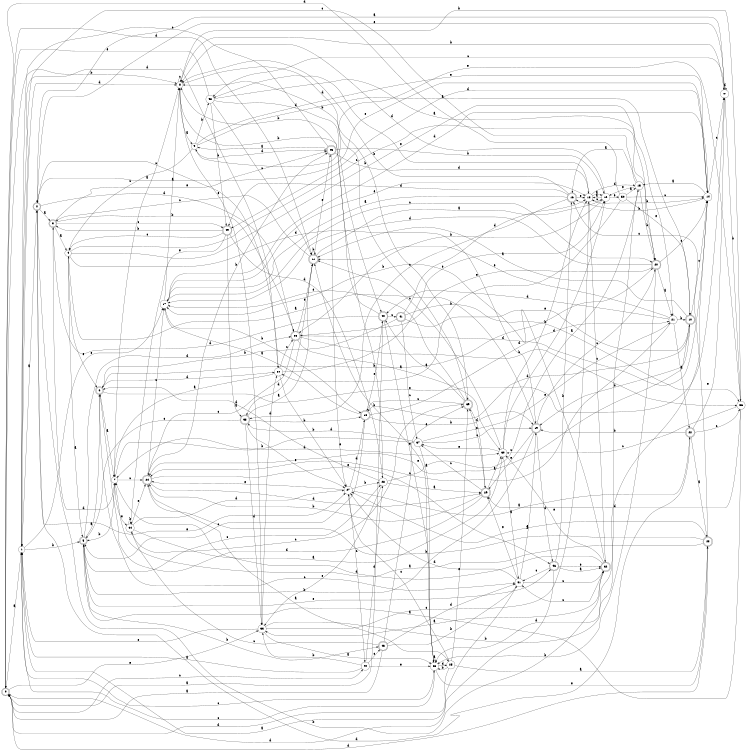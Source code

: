 digraph n41_8 {
__start0 [label="" shape="none"];

rankdir=LR;
size="8,5";

s0 [style="rounded,filled", color="black", fillcolor="white" shape="doublecircle", label="0"];
s1 [style="filled", color="black", fillcolor="white" shape="circle", label="1"];
s2 [style="rounded,filled", color="black", fillcolor="white" shape="doublecircle", label="2"];
s3 [style="rounded,filled", color="black", fillcolor="white" shape="doublecircle", label="3"];
s4 [style="filled", color="black", fillcolor="white" shape="circle", label="4"];
s5 [style="rounded,filled", color="black", fillcolor="white" shape="doublecircle", label="5"];
s6 [style="rounded,filled", color="black", fillcolor="white" shape="doublecircle", label="6"];
s7 [style="filled", color="black", fillcolor="white" shape="circle", label="7"];
s8 [style="filled", color="black", fillcolor="white" shape="circle", label="8"];
s9 [style="filled", color="black", fillcolor="white" shape="circle", label="9"];
s10 [style="rounded,filled", color="black", fillcolor="white" shape="doublecircle", label="10"];
s11 [style="rounded,filled", color="black", fillcolor="white" shape="doublecircle", label="11"];
s12 [style="filled", color="black", fillcolor="white" shape="circle", label="12"];
s13 [style="filled", color="black", fillcolor="white" shape="circle", label="13"];
s14 [style="filled", color="black", fillcolor="white" shape="circle", label="14"];
s15 [style="filled", color="black", fillcolor="white" shape="circle", label="15"];
s16 [style="rounded,filled", color="black", fillcolor="white" shape="doublecircle", label="16"];
s17 [style="filled", color="black", fillcolor="white" shape="circle", label="17"];
s18 [style="rounded,filled", color="black", fillcolor="white" shape="doublecircle", label="18"];
s19 [style="rounded,filled", color="black", fillcolor="white" shape="doublecircle", label="19"];
s20 [style="rounded,filled", color="black", fillcolor="white" shape="doublecircle", label="20"];
s21 [style="filled", color="black", fillcolor="white" shape="circle", label="21"];
s22 [style="rounded,filled", color="black", fillcolor="white" shape="doublecircle", label="22"];
s23 [style="rounded,filled", color="black", fillcolor="white" shape="doublecircle", label="23"];
s24 [style="rounded,filled", color="black", fillcolor="white" shape="doublecircle", label="24"];
s25 [style="filled", color="black", fillcolor="white" shape="circle", label="25"];
s26 [style="filled", color="black", fillcolor="white" shape="circle", label="26"];
s27 [style="filled", color="black", fillcolor="white" shape="circle", label="27"];
s28 [style="filled", color="black", fillcolor="white" shape="circle", label="28"];
s29 [style="rounded,filled", color="black", fillcolor="white" shape="doublecircle", label="29"];
s30 [style="filled", color="black", fillcolor="white" shape="circle", label="30"];
s31 [style="filled", color="black", fillcolor="white" shape="circle", label="31"];
s32 [style="rounded,filled", color="black", fillcolor="white" shape="doublecircle", label="32"];
s33 [style="filled", color="black", fillcolor="white" shape="circle", label="33"];
s34 [style="filled", color="black", fillcolor="white" shape="circle", label="34"];
s35 [style="rounded,filled", color="black", fillcolor="white" shape="doublecircle", label="35"];
s36 [style="filled", color="black", fillcolor="white" shape="circle", label="36"];
s37 [style="filled", color="black", fillcolor="white" shape="circle", label="37"];
s38 [style="rounded,filled", color="black", fillcolor="white" shape="doublecircle", label="38"];
s39 [style="rounded,filled", color="black", fillcolor="white" shape="doublecircle", label="39"];
s40 [style="rounded,filled", color="black", fillcolor="white" shape="doublecircle", label="40"];
s41 [style="rounded,filled", color="black", fillcolor="white" shape="doublecircle", label="41"];
s42 [style="filled", color="black", fillcolor="white" shape="circle", label="42"];
s43 [style="rounded,filled", color="black", fillcolor="white" shape="doublecircle", label="43"];
s44 [style="filled", color="black", fillcolor="white" shape="circle", label="44"];
s45 [style="rounded,filled", color="black", fillcolor="white" shape="doublecircle", label="45"];
s46 [style="rounded,filled", color="black", fillcolor="white" shape="doublecircle", label="46"];
s47 [style="filled", color="black", fillcolor="white" shape="circle", label="47"];
s48 [style="filled", color="black", fillcolor="white" shape="circle", label="48"];
s49 [style="rounded,filled", color="black", fillcolor="white" shape="doublecircle", label="49"];
s50 [style="filled", color="black", fillcolor="white" shape="circle", label="50"];
s0 -> s1 [label="a"];
s0 -> s8 [label="b"];
s0 -> s42 [label="c"];
s0 -> s11 [label="d"];
s0 -> s33 [label="e"];
s1 -> s2 [label="a"];
s1 -> s5 [label="b"];
s1 -> s26 [label="c"];
s1 -> s8 [label="d"];
s1 -> s17 [label="e"];
s2 -> s3 [label="a"];
s2 -> s32 [label="b"];
s2 -> s34 [label="c"];
s2 -> s35 [label="d"];
s2 -> s27 [label="e"];
s3 -> s4 [label="a"];
s3 -> s35 [label="b"];
s3 -> s49 [label="c"];
s3 -> s7 [label="d"];
s3 -> s45 [label="e"];
s4 -> s5 [label="a"];
s4 -> s21 [label="b"];
s4 -> s20 [label="c"];
s4 -> s19 [label="d"];
s4 -> s6 [label="e"];
s5 -> s6 [label="a"];
s5 -> s43 [label="b"];
s5 -> s28 [label="c"];
s5 -> s35 [label="d"];
s5 -> s46 [label="e"];
s6 -> s7 [label="a"];
s6 -> s20 [label="b"];
s6 -> s31 [label="c"];
s6 -> s34 [label="d"];
s6 -> s47 [label="e"];
s7 -> s8 [label="a"];
s7 -> s5 [label="b"];
s7 -> s24 [label="c"];
s7 -> s30 [label="d"];
s7 -> s44 [label="e"];
s8 -> s9 [label="a"];
s8 -> s47 [label="b"];
s8 -> s8 [label="c"];
s8 -> s39 [label="d"];
s8 -> s33 [label="e"];
s9 -> s10 [label="a"];
s9 -> s48 [label="b"];
s9 -> s4 [label="c"];
s9 -> s45 [label="d"];
s9 -> s14 [label="e"];
s10 -> s11 [label="a"];
s10 -> s19 [label="b"];
s10 -> s14 [label="c"];
s10 -> s18 [label="d"];
s10 -> s24 [label="e"];
s11 -> s12 [label="a"];
s11 -> s11 [label="b"];
s11 -> s3 [label="c"];
s11 -> s38 [label="d"];
s11 -> s45 [label="e"];
s12 -> s13 [label="a"];
s12 -> s35 [label="b"];
s12 -> s13 [label="c"];
s12 -> s8 [label="d"];
s12 -> s50 [label="e"];
s13 -> s12 [label="a"];
s13 -> s14 [label="b"];
s13 -> s32 [label="c"];
s13 -> s15 [label="d"];
s13 -> s48 [label="e"];
s14 -> s15 [label="a"];
s14 -> s16 [label="b"];
s14 -> s47 [label="c"];
s14 -> s49 [label="d"];
s14 -> s2 [label="e"];
s15 -> s16 [label="a"];
s15 -> s20 [label="b"];
s15 -> s1 [label="c"];
s15 -> s26 [label="d"];
s15 -> s12 [label="e"];
s16 -> s17 [label="a"];
s16 -> s8 [label="b"];
s16 -> s38 [label="c"];
s16 -> s49 [label="d"];
s16 -> s13 [label="e"];
s17 -> s8 [label="a"];
s17 -> s18 [label="b"];
s17 -> s20 [label="c"];
s17 -> s14 [label="d"];
s17 -> s13 [label="e"];
s18 -> s17 [label="a"];
s18 -> s19 [label="b"];
s18 -> s5 [label="c"];
s18 -> s21 [label="d"];
s18 -> s40 [label="e"];
s19 -> s4 [label="a"];
s19 -> s5 [label="b"];
s19 -> s20 [label="c"];
s19 -> s46 [label="d"];
s19 -> s29 [label="e"];
s20 -> s21 [label="a"];
s20 -> s26 [label="b"];
s20 -> s14 [label="c"];
s20 -> s17 [label="d"];
s20 -> s35 [label="e"];
s21 -> s22 [label="a"];
s21 -> s10 [label="b"];
s21 -> s24 [label="c"];
s21 -> s40 [label="d"];
s21 -> s11 [label="e"];
s22 -> s23 [label="a"];
s22 -> s19 [label="b"];
s22 -> s36 [label="c"];
s22 -> s2 [label="d"];
s22 -> s47 [label="e"];
s23 -> s7 [label="a"];
s23 -> s24 [label="b"];
s23 -> s16 [label="c"];
s23 -> s0 [label="d"];
s23 -> s27 [label="e"];
s24 -> s25 [label="a"];
s24 -> s45 [label="b"];
s24 -> s17 [label="c"];
s24 -> s29 [label="d"];
s24 -> s46 [label="e"];
s25 -> s23 [label="a"];
s25 -> s26 [label="b"];
s25 -> s27 [label="c"];
s25 -> s0 [label="d"];
s25 -> s39 [label="e"];
s26 -> s26 [label="a"];
s26 -> s11 [label="b"];
s26 -> s1 [label="c"];
s26 -> s25 [label="d"];
s26 -> s23 [label="e"];
s27 -> s22 [label="a"];
s27 -> s28 [label="b"];
s27 -> s42 [label="c"];
s27 -> s18 [label="d"];
s27 -> s24 [label="e"];
s28 -> s29 [label="a"];
s28 -> s8 [label="b"];
s28 -> s15 [label="c"];
s28 -> s6 [label="d"];
s28 -> s33 [label="e"];
s29 -> s30 [label="a"];
s29 -> s24 [label="b"];
s29 -> s37 [label="c"];
s29 -> s6 [label="d"];
s29 -> s39 [label="e"];
s30 -> s31 [label="a"];
s30 -> s13 [label="b"];
s30 -> s11 [label="c"];
s30 -> s12 [label="d"];
s30 -> s37 [label="e"];
s31 -> s1 [label="a"];
s31 -> s19 [label="b"];
s31 -> s32 [label="c"];
s31 -> s27 [label="d"];
s31 -> s29 [label="e"];
s32 -> s33 [label="a"];
s32 -> s17 [label="b"];
s32 -> s31 [label="c"];
s32 -> s7 [label="d"];
s32 -> s30 [label="e"];
s33 -> s26 [label="a"];
s33 -> s14 [label="b"];
s33 -> s13 [label="c"];
s33 -> s34 [label="d"];
s33 -> s1 [label="e"];
s34 -> s7 [label="a"];
s34 -> s27 [label="b"];
s34 -> s35 [label="c"];
s34 -> s1 [label="d"];
s34 -> s12 [label="e"];
s35 -> s30 [label="a"];
s35 -> s36 [label="b"];
s35 -> s24 [label="c"];
s35 -> s14 [label="d"];
s35 -> s11 [label="e"];
s36 -> s5 [label="a"];
s36 -> s8 [label="b"];
s36 -> s30 [label="c"];
s36 -> s29 [label="d"];
s36 -> s9 [label="e"];
s37 -> s26 [label="a"];
s37 -> s7 [label="b"];
s37 -> s19 [label="c"];
s37 -> s38 [label="d"];
s37 -> s21 [label="e"];
s38 -> s11 [label="a"];
s38 -> s18 [label="b"];
s38 -> s5 [label="c"];
s38 -> s33 [label="d"];
s38 -> s27 [label="e"];
s39 -> s40 [label="a"];
s39 -> s8 [label="b"];
s39 -> s18 [label="c"];
s39 -> s29 [label="d"];
s39 -> s17 [label="e"];
s40 -> s0 [label="a"];
s40 -> s8 [label="b"];
s40 -> s41 [label="c"];
s40 -> s3 [label="d"];
s40 -> s26 [label="e"];
s41 -> s36 [label="a"];
s41 -> s6 [label="b"];
s41 -> s37 [label="c"];
s41 -> s13 [label="d"];
s41 -> s10 [label="e"];
s42 -> s1 [label="a"];
s42 -> s33 [label="b"];
s42 -> s43 [label="c"];
s42 -> s28 [label="d"];
s42 -> s26 [label="e"];
s43 -> s0 [label="a"];
s43 -> s31 [label="b"];
s43 -> s44 [label="c"];
s43 -> s31 [label="d"];
s43 -> s39 [label="e"];
s44 -> s30 [label="a"];
s44 -> s44 [label="b"];
s44 -> s39 [label="c"];
s44 -> s27 [label="d"];
s44 -> s24 [label="e"];
s45 -> s9 [label="a"];
s45 -> s12 [label="b"];
s45 -> s1 [label="c"];
s45 -> s13 [label="d"];
s45 -> s27 [label="e"];
s46 -> s32 [label="a"];
s46 -> s16 [label="b"];
s46 -> s31 [label="c"];
s46 -> s0 [label="d"];
s46 -> s32 [label="e"];
s47 -> s2 [label="a"];
s47 -> s36 [label="b"];
s47 -> s48 [label="c"];
s47 -> s47 [label="d"];
s47 -> s2 [label="e"];
s48 -> s20 [label="a"];
s48 -> s49 [label="b"];
s48 -> s11 [label="c"];
s48 -> s40 [label="d"];
s48 -> s0 [label="e"];
s49 -> s38 [label="a"];
s49 -> s3 [label="b"];
s49 -> s4 [label="c"];
s49 -> s28 [label="d"];
s49 -> s44 [label="e"];
s50 -> s15 [label="a"];
s50 -> s34 [label="b"];
s50 -> s14 [label="c"];
s50 -> s0 [label="d"];
s50 -> s10 [label="e"];

}